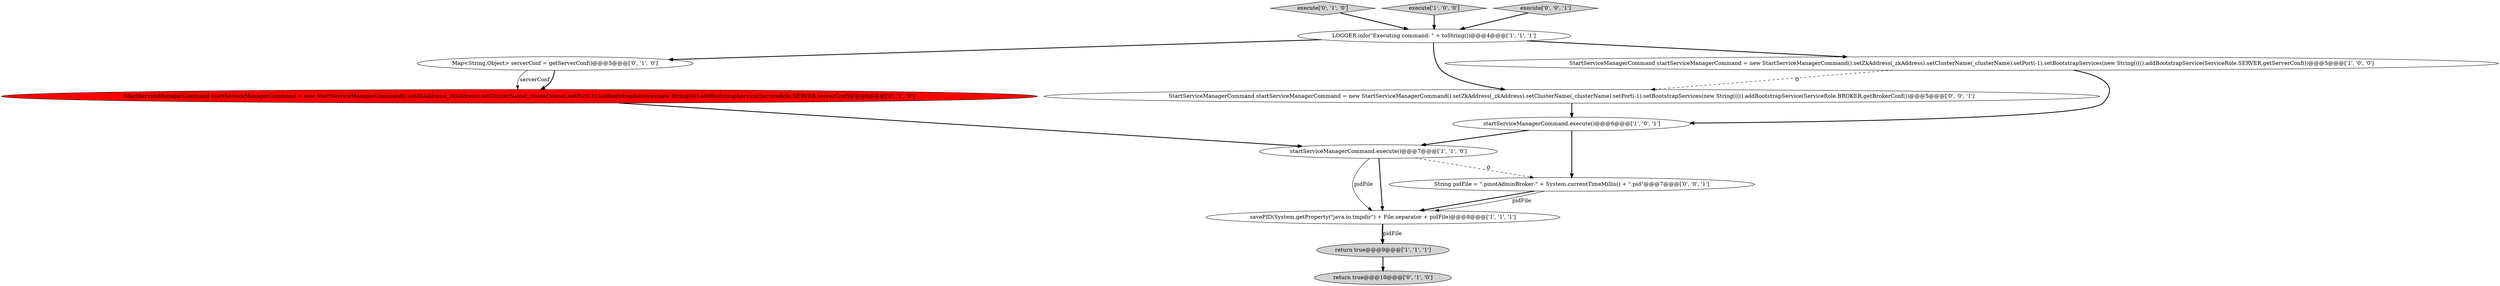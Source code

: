 digraph {
4 [style = filled, label = "startServiceManagerCommand.execute()@@@7@@@['1', '1', '0']", fillcolor = white, shape = ellipse image = "AAA0AAABBB1BBB"];
2 [style = filled, label = "return true@@@9@@@['1', '1', '1']", fillcolor = lightgray, shape = ellipse image = "AAA0AAABBB1BBB"];
10 [style = filled, label = "return true@@@10@@@['0', '1', '0']", fillcolor = lightgray, shape = ellipse image = "AAA0AAABBB2BBB"];
8 [style = filled, label = "Map<String,Object> serverConf = getServerConf()@@@5@@@['0', '1', '0']", fillcolor = white, shape = ellipse image = "AAA0AAABBB2BBB"];
3 [style = filled, label = "LOGGER.info(\"Executing command: \" + toString())@@@4@@@['1', '1', '1']", fillcolor = white, shape = ellipse image = "AAA0AAABBB1BBB"];
7 [style = filled, label = "execute['0', '1', '0']", fillcolor = lightgray, shape = diamond image = "AAA0AAABBB2BBB"];
12 [style = filled, label = "String pidFile = \".pinotAdminBroker-\" + System.currentTimeMillis() + \".pid\"@@@7@@@['0', '0', '1']", fillcolor = white, shape = ellipse image = "AAA0AAABBB3BBB"];
0 [style = filled, label = "savePID(System.getProperty(\"java.io.tmpdir\") + File.separator + pidFile)@@@8@@@['1', '1', '1']", fillcolor = white, shape = ellipse image = "AAA0AAABBB1BBB"];
9 [style = filled, label = "StartServiceManagerCommand startServiceManagerCommand = new StartServiceManagerCommand().setZkAddress(_zkAddress).setClusterName(_clusterName).setPort(-1).setBootstrapServices(new String(((().addBootstrapService(ServiceRole.SERVER,serverConf)@@@6@@@['0', '1', '0']", fillcolor = red, shape = ellipse image = "AAA1AAABBB2BBB"];
11 [style = filled, label = "StartServiceManagerCommand startServiceManagerCommand = new StartServiceManagerCommand().setZkAddress(_zkAddress).setClusterName(_clusterName).setPort(-1).setBootstrapServices(new String(((().addBootstrapService(ServiceRole.BROKER,getBrokerConf())@@@5@@@['0', '0', '1']", fillcolor = white, shape = ellipse image = "AAA0AAABBB3BBB"];
5 [style = filled, label = "StartServiceManagerCommand startServiceManagerCommand = new StartServiceManagerCommand().setZkAddress(_zkAddress).setClusterName(_clusterName).setPort(-1).setBootstrapServices(new String(((().addBootstrapService(ServiceRole.SERVER,getServerConf())@@@5@@@['1', '0', '0']", fillcolor = white, shape = ellipse image = "AAA0AAABBB1BBB"];
1 [style = filled, label = "execute['1', '0', '0']", fillcolor = lightgray, shape = diamond image = "AAA0AAABBB1BBB"];
6 [style = filled, label = "startServiceManagerCommand.execute()@@@6@@@['1', '0', '1']", fillcolor = white, shape = ellipse image = "AAA0AAABBB1BBB"];
13 [style = filled, label = "execute['0', '0', '1']", fillcolor = lightgray, shape = diamond image = "AAA0AAABBB3BBB"];
4->0 [style = solid, label="pidFile"];
9->4 [style = bold, label=""];
11->6 [style = bold, label=""];
0->2 [style = bold, label=""];
1->3 [style = bold, label=""];
3->11 [style = bold, label=""];
2->10 [style = bold, label=""];
12->0 [style = bold, label=""];
7->3 [style = bold, label=""];
4->0 [style = bold, label=""];
4->12 [style = dashed, label="0"];
6->4 [style = bold, label=""];
12->0 [style = solid, label="pidFile"];
3->5 [style = bold, label=""];
5->6 [style = bold, label=""];
13->3 [style = bold, label=""];
5->11 [style = dashed, label="0"];
8->9 [style = solid, label="serverConf"];
3->8 [style = bold, label=""];
8->9 [style = bold, label=""];
0->2 [style = solid, label="pidFile"];
6->12 [style = bold, label=""];
}
